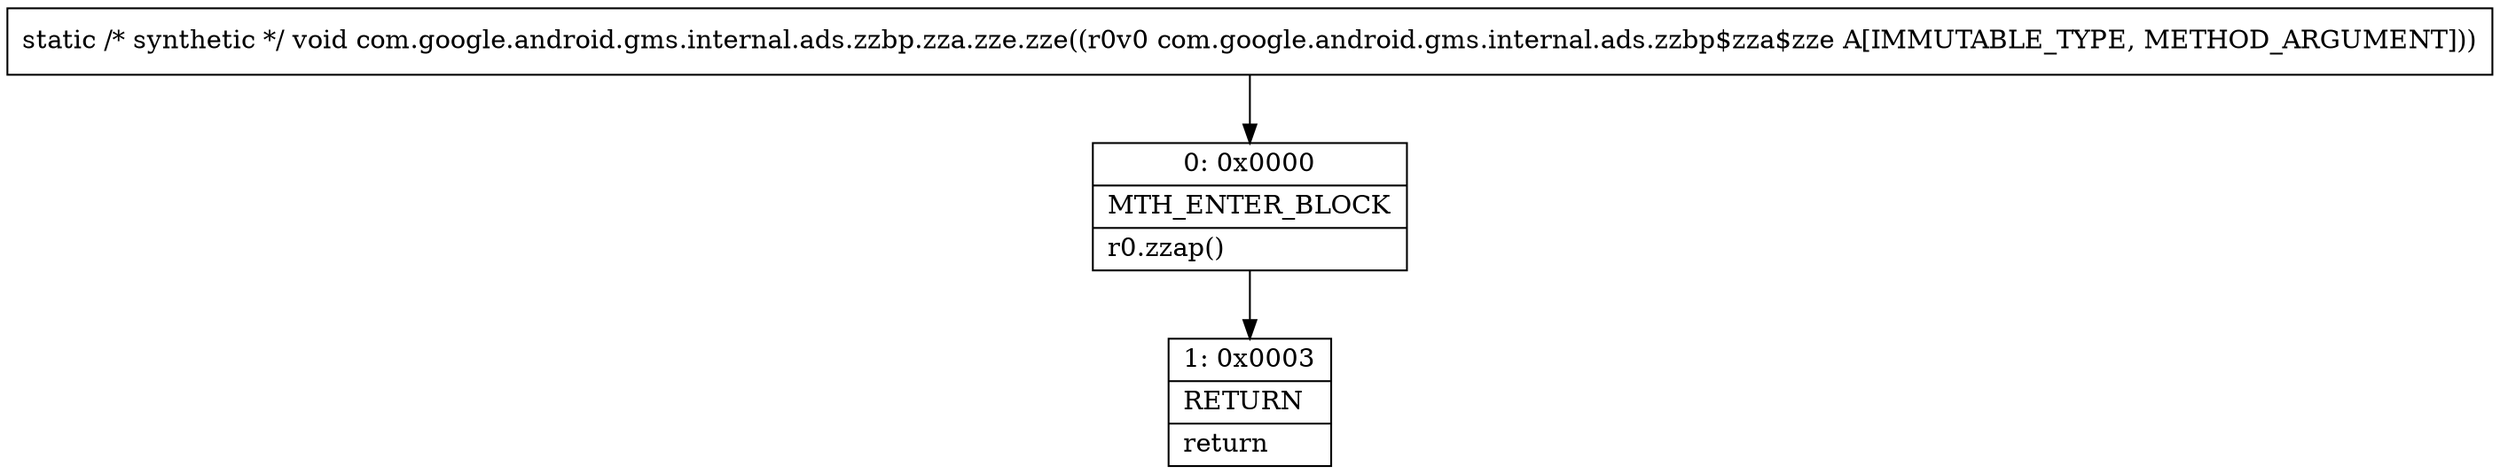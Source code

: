 digraph "CFG forcom.google.android.gms.internal.ads.zzbp.zza.zze.zze(Lcom\/google\/android\/gms\/internal\/ads\/zzbp$zza$zze;)V" {
Node_0 [shape=record,label="{0\:\ 0x0000|MTH_ENTER_BLOCK\l|r0.zzap()\l}"];
Node_1 [shape=record,label="{1\:\ 0x0003|RETURN\l|return\l}"];
MethodNode[shape=record,label="{static \/* synthetic *\/ void com.google.android.gms.internal.ads.zzbp.zza.zze.zze((r0v0 com.google.android.gms.internal.ads.zzbp$zza$zze A[IMMUTABLE_TYPE, METHOD_ARGUMENT])) }"];
MethodNode -> Node_0;
Node_0 -> Node_1;
}

